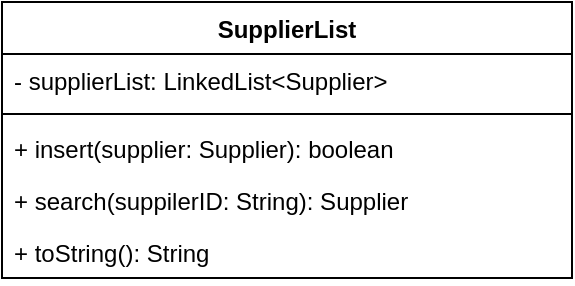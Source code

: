 <mxfile version="13.9.1" type="device"><diagram id="va6LuFoFuDrRj7fXz7eZ" name="Page-1"><mxGraphModel dx="1422" dy="813" grid="1" gridSize="10" guides="1" tooltips="1" connect="1" arrows="1" fold="1" page="1" pageScale="1" pageWidth="850" pageHeight="1100" math="0" shadow="0"><root><mxCell id="0"/><mxCell id="1" parent="0"/><mxCell id="P0N66mNpEkrO8UuAuCRP-1" value="SupplierList" style="swimlane;fontStyle=1;align=center;verticalAlign=top;childLayout=stackLayout;horizontal=1;startSize=26;horizontalStack=0;resizeParent=1;resizeParentMax=0;resizeLast=0;collapsible=1;marginBottom=0;" vertex="1" parent="1"><mxGeometry x="283" y="300" width="285" height="138" as="geometry"/></mxCell><mxCell id="P0N66mNpEkrO8UuAuCRP-2" value="- supplierList: LinkedList&lt;Supplier&gt;" style="text;strokeColor=none;fillColor=none;align=left;verticalAlign=top;spacingLeft=4;spacingRight=4;overflow=hidden;rotatable=0;points=[[0,0.5],[1,0.5]];portConstraint=eastwest;" vertex="1" parent="P0N66mNpEkrO8UuAuCRP-1"><mxGeometry y="26" width="285" height="26" as="geometry"/></mxCell><mxCell id="P0N66mNpEkrO8UuAuCRP-3" value="" style="line;strokeWidth=1;fillColor=none;align=left;verticalAlign=middle;spacingTop=-1;spacingLeft=3;spacingRight=3;rotatable=0;labelPosition=right;points=[];portConstraint=eastwest;" vertex="1" parent="P0N66mNpEkrO8UuAuCRP-1"><mxGeometry y="52" width="285" height="8" as="geometry"/></mxCell><mxCell id="P0N66mNpEkrO8UuAuCRP-4" value="+ insert(supplier: Supplier): boolean" style="text;strokeColor=none;fillColor=none;align=left;verticalAlign=top;spacingLeft=4;spacingRight=4;overflow=hidden;rotatable=0;points=[[0,0.5],[1,0.5]];portConstraint=eastwest;" vertex="1" parent="P0N66mNpEkrO8UuAuCRP-1"><mxGeometry y="60" width="285" height="26" as="geometry"/></mxCell><mxCell id="P0N66mNpEkrO8UuAuCRP-6" value="+ search(suppilerID: String): Supplier" style="text;strokeColor=none;fillColor=none;align=left;verticalAlign=top;spacingLeft=4;spacingRight=4;overflow=hidden;rotatable=0;points=[[0,0.5],[1,0.5]];portConstraint=eastwest;" vertex="1" parent="P0N66mNpEkrO8UuAuCRP-1"><mxGeometry y="86" width="285" height="26" as="geometry"/></mxCell><mxCell id="P0N66mNpEkrO8UuAuCRP-7" value="+ toString(): String" style="text;strokeColor=none;fillColor=none;align=left;verticalAlign=top;spacingLeft=4;spacingRight=4;overflow=hidden;rotatable=0;points=[[0,0.5],[1,0.5]];portConstraint=eastwest;" vertex="1" parent="P0N66mNpEkrO8UuAuCRP-1"><mxGeometry y="112" width="285" height="26" as="geometry"/></mxCell></root></mxGraphModel></diagram></mxfile>